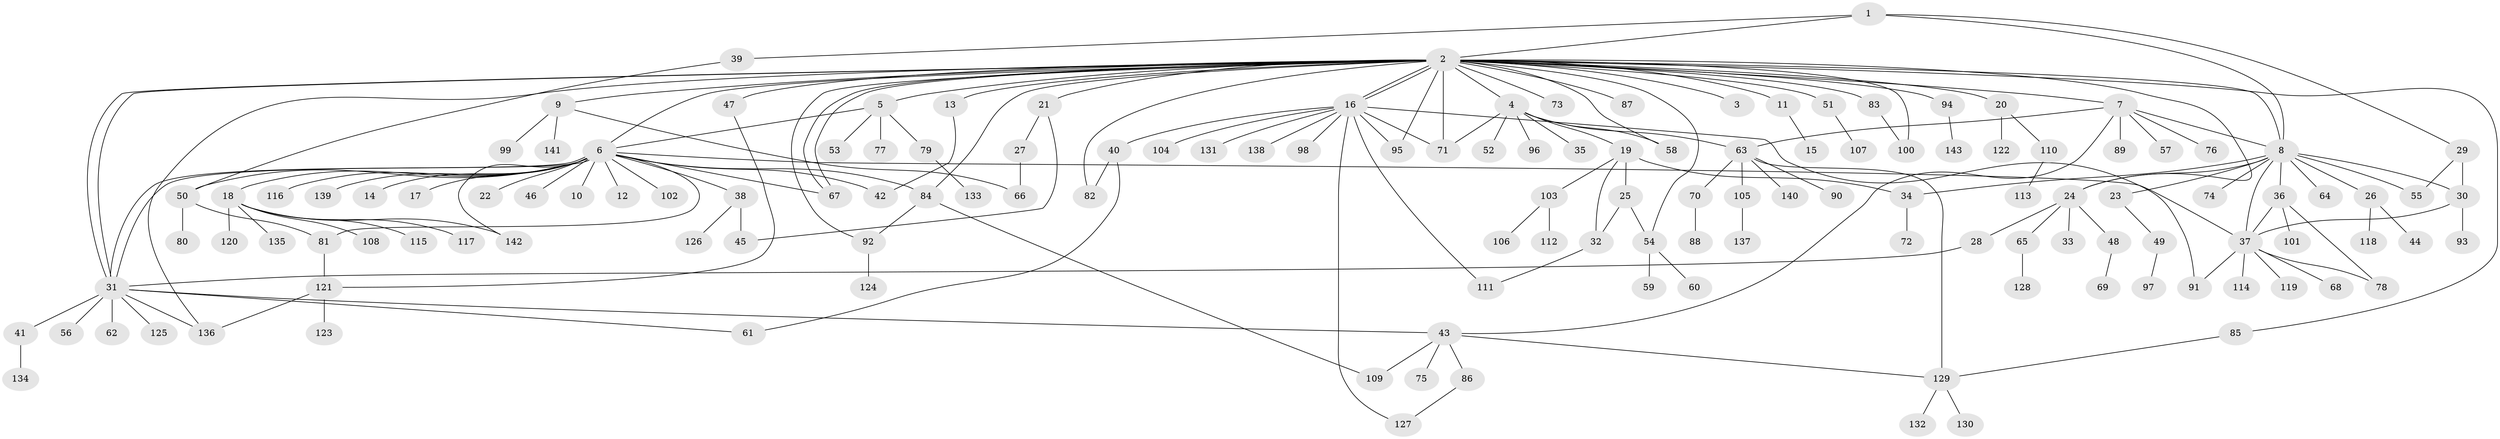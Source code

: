 // Generated by graph-tools (version 1.1) at 2025/01/03/09/25 03:01:44]
// undirected, 143 vertices, 188 edges
graph export_dot {
graph [start="1"]
  node [color=gray90,style=filled];
  1;
  2;
  3;
  4;
  5;
  6;
  7;
  8;
  9;
  10;
  11;
  12;
  13;
  14;
  15;
  16;
  17;
  18;
  19;
  20;
  21;
  22;
  23;
  24;
  25;
  26;
  27;
  28;
  29;
  30;
  31;
  32;
  33;
  34;
  35;
  36;
  37;
  38;
  39;
  40;
  41;
  42;
  43;
  44;
  45;
  46;
  47;
  48;
  49;
  50;
  51;
  52;
  53;
  54;
  55;
  56;
  57;
  58;
  59;
  60;
  61;
  62;
  63;
  64;
  65;
  66;
  67;
  68;
  69;
  70;
  71;
  72;
  73;
  74;
  75;
  76;
  77;
  78;
  79;
  80;
  81;
  82;
  83;
  84;
  85;
  86;
  87;
  88;
  89;
  90;
  91;
  92;
  93;
  94;
  95;
  96;
  97;
  98;
  99;
  100;
  101;
  102;
  103;
  104;
  105;
  106;
  107;
  108;
  109;
  110;
  111;
  112;
  113;
  114;
  115;
  116;
  117;
  118;
  119;
  120;
  121;
  122;
  123;
  124;
  125;
  126;
  127;
  128;
  129;
  130;
  131;
  132;
  133;
  134;
  135;
  136;
  137;
  138;
  139;
  140;
  141;
  142;
  143;
  1 -- 2;
  1 -- 8;
  1 -- 29;
  1 -- 39;
  2 -- 3;
  2 -- 4;
  2 -- 5;
  2 -- 6;
  2 -- 7;
  2 -- 8;
  2 -- 9;
  2 -- 11;
  2 -- 13;
  2 -- 16;
  2 -- 16;
  2 -- 20;
  2 -- 21;
  2 -- 24;
  2 -- 31;
  2 -- 31;
  2 -- 47;
  2 -- 51;
  2 -- 54;
  2 -- 58;
  2 -- 67;
  2 -- 67;
  2 -- 71;
  2 -- 73;
  2 -- 82;
  2 -- 83;
  2 -- 84;
  2 -- 85;
  2 -- 87;
  2 -- 92;
  2 -- 94;
  2 -- 95;
  2 -- 100;
  2 -- 136;
  4 -- 19;
  4 -- 35;
  4 -- 52;
  4 -- 58;
  4 -- 63;
  4 -- 71;
  4 -- 96;
  5 -- 6;
  5 -- 53;
  5 -- 77;
  5 -- 79;
  6 -- 10;
  6 -- 12;
  6 -- 14;
  6 -- 17;
  6 -- 18;
  6 -- 22;
  6 -- 31;
  6 -- 31;
  6 -- 37;
  6 -- 38;
  6 -- 42;
  6 -- 46;
  6 -- 50;
  6 -- 67;
  6 -- 81;
  6 -- 84;
  6 -- 102;
  6 -- 116;
  6 -- 139;
  6 -- 142;
  7 -- 8;
  7 -- 43;
  7 -- 57;
  7 -- 63;
  7 -- 76;
  7 -- 89;
  8 -- 23;
  8 -- 24;
  8 -- 26;
  8 -- 30;
  8 -- 34;
  8 -- 36;
  8 -- 37;
  8 -- 55;
  8 -- 64;
  8 -- 74;
  9 -- 66;
  9 -- 99;
  9 -- 141;
  11 -- 15;
  13 -- 42;
  16 -- 40;
  16 -- 71;
  16 -- 91;
  16 -- 95;
  16 -- 98;
  16 -- 104;
  16 -- 111;
  16 -- 127;
  16 -- 131;
  16 -- 138;
  18 -- 108;
  18 -- 115;
  18 -- 117;
  18 -- 120;
  18 -- 135;
  18 -- 142;
  19 -- 25;
  19 -- 32;
  19 -- 34;
  19 -- 103;
  20 -- 110;
  20 -- 122;
  21 -- 27;
  21 -- 45;
  23 -- 49;
  24 -- 28;
  24 -- 33;
  24 -- 48;
  24 -- 65;
  25 -- 32;
  25 -- 54;
  26 -- 44;
  26 -- 118;
  27 -- 66;
  28 -- 31;
  29 -- 30;
  29 -- 55;
  30 -- 37;
  30 -- 93;
  31 -- 41;
  31 -- 43;
  31 -- 56;
  31 -- 61;
  31 -- 62;
  31 -- 125;
  31 -- 136;
  32 -- 111;
  34 -- 72;
  36 -- 37;
  36 -- 78;
  36 -- 101;
  37 -- 68;
  37 -- 78;
  37 -- 91;
  37 -- 114;
  37 -- 119;
  38 -- 45;
  38 -- 126;
  39 -- 50;
  40 -- 61;
  40 -- 82;
  41 -- 134;
  43 -- 75;
  43 -- 86;
  43 -- 109;
  43 -- 129;
  47 -- 121;
  48 -- 69;
  49 -- 97;
  50 -- 80;
  50 -- 81;
  51 -- 107;
  54 -- 59;
  54 -- 60;
  63 -- 70;
  63 -- 90;
  63 -- 105;
  63 -- 129;
  63 -- 140;
  65 -- 128;
  70 -- 88;
  79 -- 133;
  81 -- 121;
  83 -- 100;
  84 -- 92;
  84 -- 109;
  85 -- 129;
  86 -- 127;
  92 -- 124;
  94 -- 143;
  103 -- 106;
  103 -- 112;
  105 -- 137;
  110 -- 113;
  121 -- 123;
  121 -- 136;
  129 -- 130;
  129 -- 132;
}
